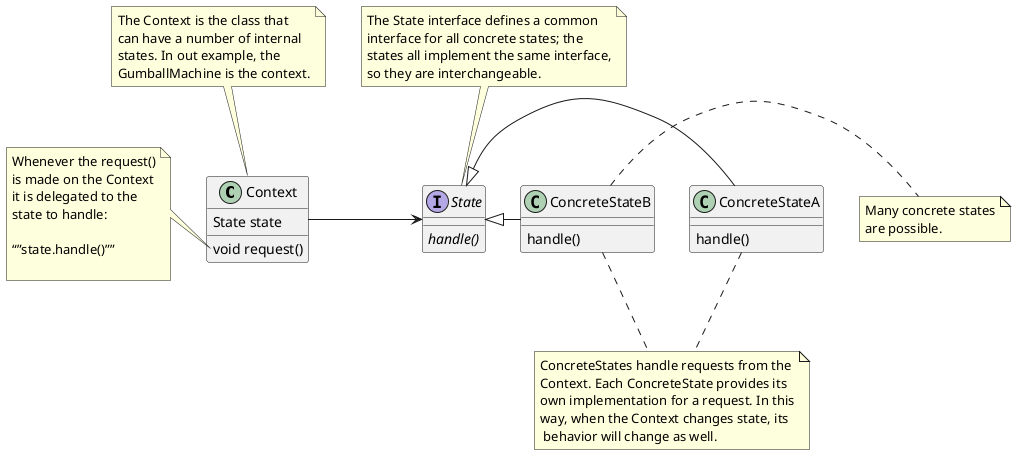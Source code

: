 @startuml
class Context {
void request()
State state
}
interface State {
{abstract} handle()
}
together {
class ConcreteStateA
class ConcreteStateB
}

ConcreteStateA : handle()
ConcreteStateB : handle()

Context -> State
State <|– ConcreteStateA
State <|– ConcreteStateB

note top of Context
The Context is the class that
can have a number of internal
states. In out example, the
GumballMachine is the context.
end note

note left of Context::request
Whenever the request()
is made on the Context
it is delegated to the
state to handle:

“”state.handle()””

end note

note top of State
The State interface defines a common
interface for all concrete states; the
states all implement the same interface,
so they are interchangeable.
end note

note “ConcreteStates handle requests from the\nContext. Each ConcreteState provides its\nown implementation for a request. In this\nway, when the Context changes state, its\n behavior will change as well.” as n1

ConcreteStateA .. n1
ConcreteStateB .. n1

note right of ConcreteStateB
Many concrete states
are possible.
end note
@enduml
